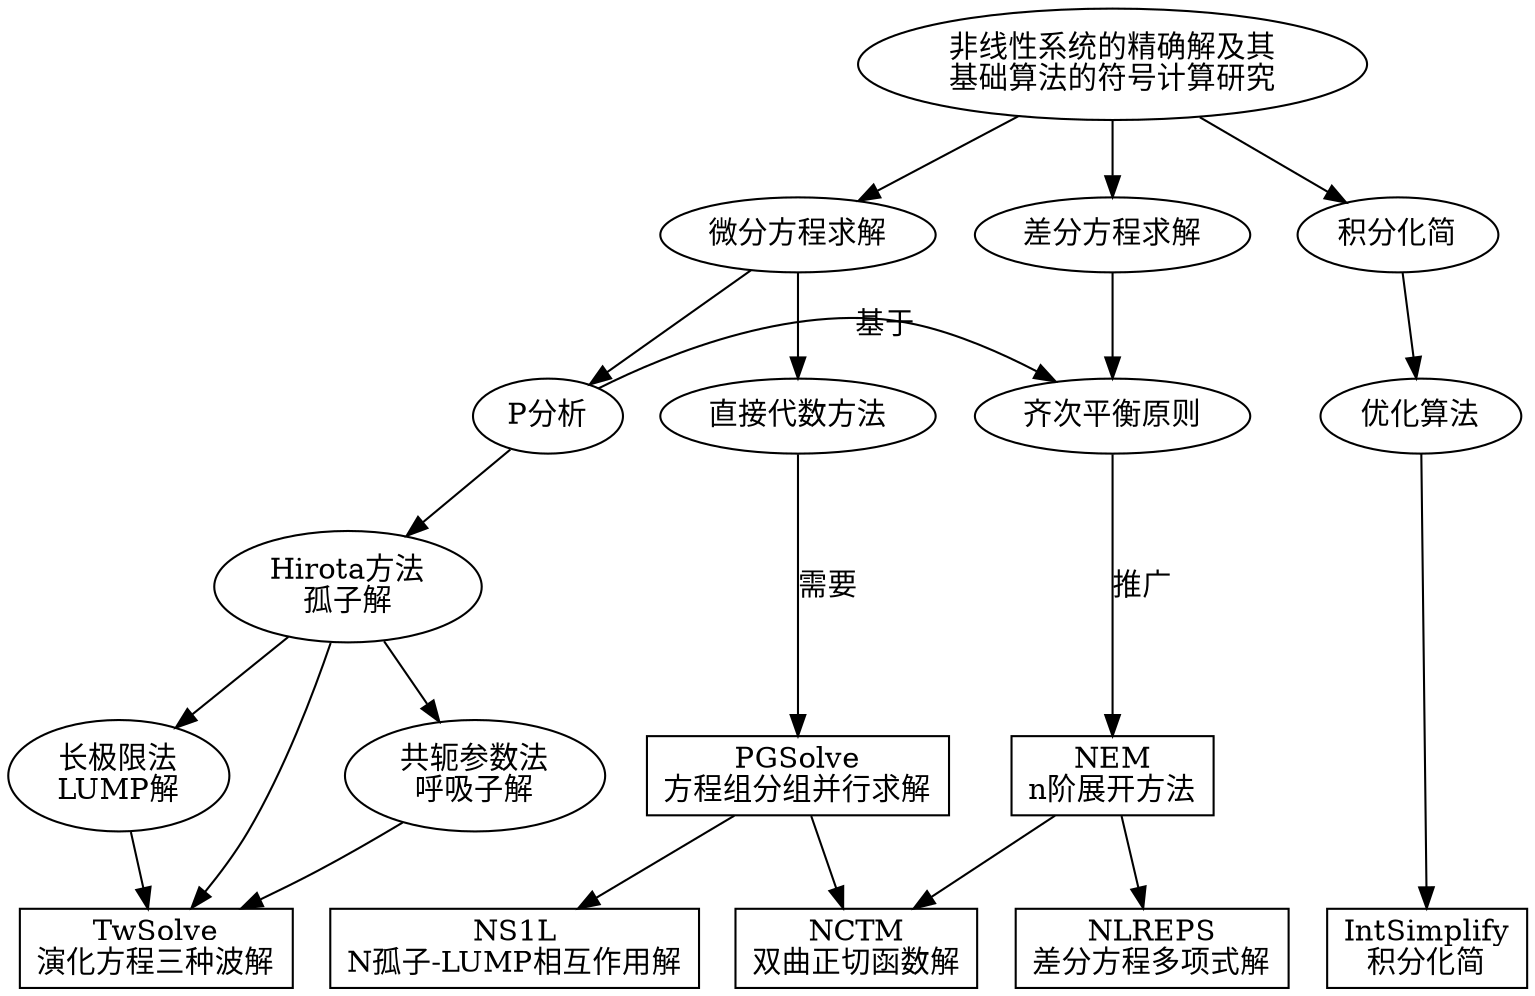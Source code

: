 digraph{
    root->{差分方程求解,微分方程求解,积分化简}
    root[label="非线性系统的精确解及其\n基础算法的符号计算研究"]

    差分方程求解->齐次平衡原则
    积分化简->优化算法->IntSimplify

    微分方程求解->{P分析,直接代数方法}
    
    P分析->齐次平衡原则[label="基于"]
    齐次平衡原则->NEM[label="推广"]

    P分析->孤子解
    孤子解->{呼吸子解,LUMP解}
    {呼吸子解,孤子解,LUMP解}->TwSolve
    孤子解[label="Hirota方法\n孤子解"]
    呼吸子解[label="共轭参数法\n呼吸子解"]
    LUMP解[label="长极限法\nLUMP解"]
    直接代数方法->PGSolve[label="需要"]



    PGSolve[label="PGSolve\n方程组分组并行求解"]
    NCTM[label="NCTM\n双曲正切函数解"]
    NLREPS[label="NLREPS\n差分方程多项式解"]
    TwSolve[label="TwSolve\n演化方程三种波解"]
    IntSimplify[label="IntSimplify\n积分化简"]
    NEM[label="NEM\nn阶展开方法"]
    NS1L[label="NS1L\nN孤子-LUMP相互作用解"]

    NEM->NLREPS
    NEM->NCTM
    PGSolve->NS1L
    PGSolve->NCTM

    {rank=same;微分方程求解,差分方程求解,积分化简}
    {rank=same;P分析,直接代数方法,齐次平衡原则,优化算法}
    // {rank=same;呼吸子解,孤子解,LUMP解}
    {rank=same;TwSolve,NLREPS,IntSimplify,NCTM,NS1L}
    {rank=same;NEM,PGSolve}
    TwSolve,PGSolve,NLREPS,IntSimplify,NEM,NCTM,NS1L[shape=box]
}